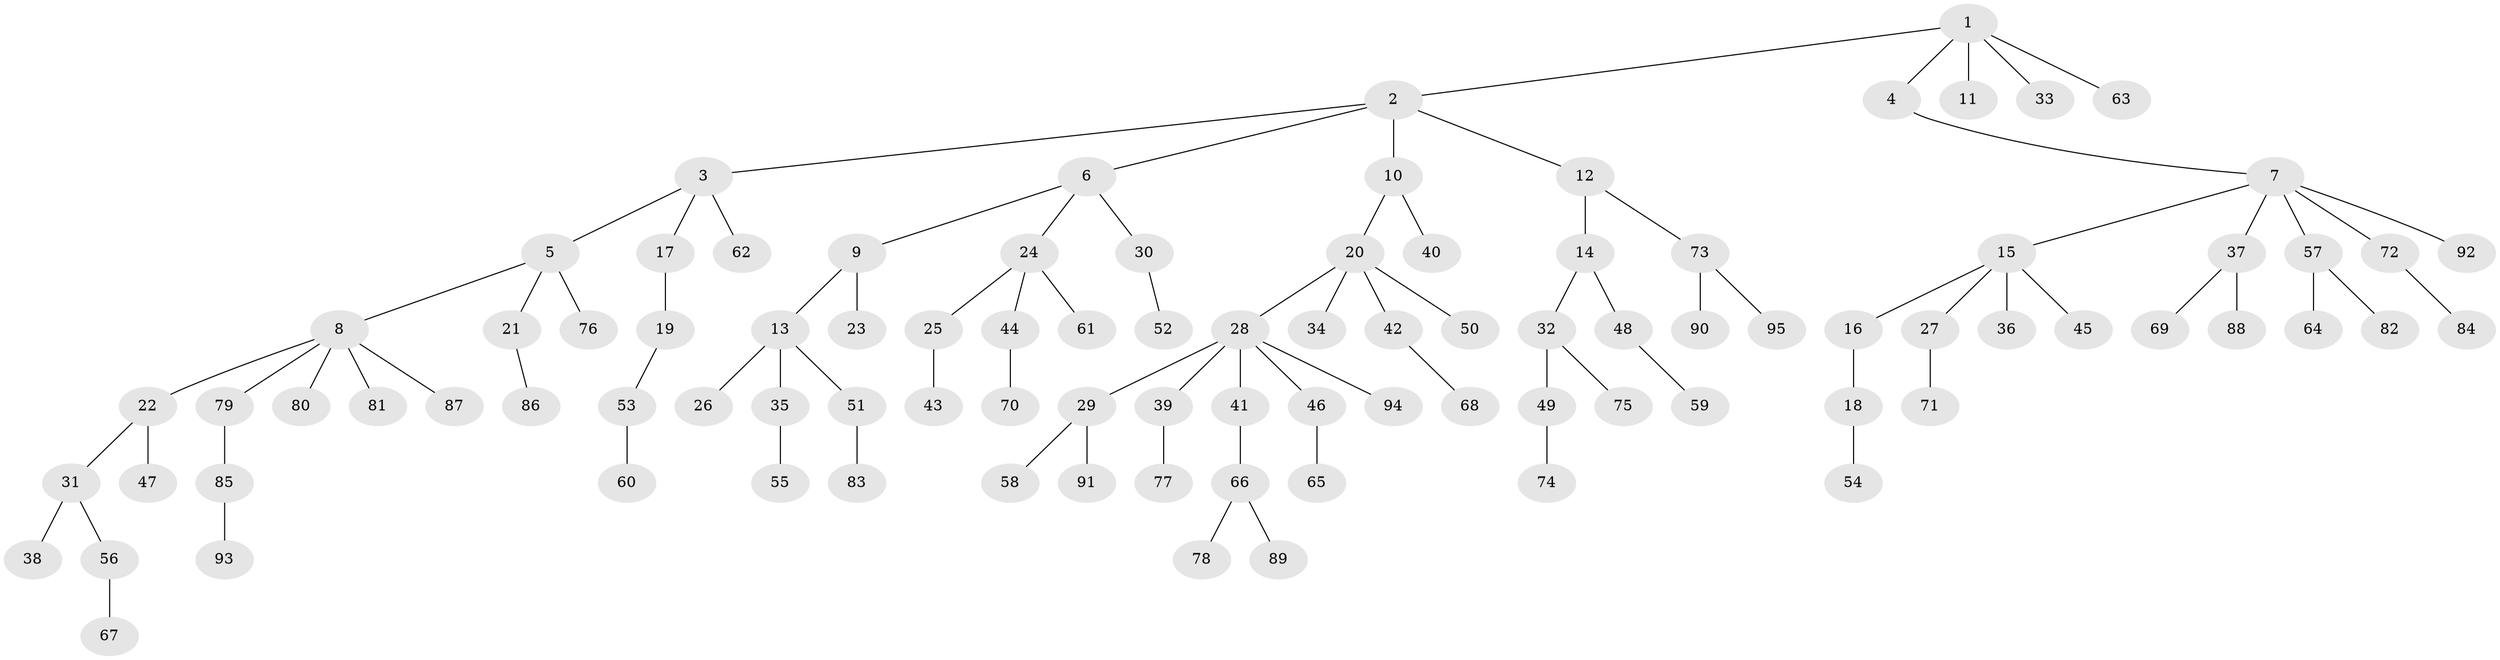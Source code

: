 // coarse degree distribution, {5: 0.07936507936507936, 7: 0.015873015873015872, 3: 0.09523809523809523, 4: 0.015873015873015872, 6: 0.031746031746031744, 2: 0.15873015873015872, 1: 0.6031746031746031}
// Generated by graph-tools (version 1.1) at 2025/52/02/27/25 19:52:12]
// undirected, 95 vertices, 94 edges
graph export_dot {
graph [start="1"]
  node [color=gray90,style=filled];
  1;
  2;
  3;
  4;
  5;
  6;
  7;
  8;
  9;
  10;
  11;
  12;
  13;
  14;
  15;
  16;
  17;
  18;
  19;
  20;
  21;
  22;
  23;
  24;
  25;
  26;
  27;
  28;
  29;
  30;
  31;
  32;
  33;
  34;
  35;
  36;
  37;
  38;
  39;
  40;
  41;
  42;
  43;
  44;
  45;
  46;
  47;
  48;
  49;
  50;
  51;
  52;
  53;
  54;
  55;
  56;
  57;
  58;
  59;
  60;
  61;
  62;
  63;
  64;
  65;
  66;
  67;
  68;
  69;
  70;
  71;
  72;
  73;
  74;
  75;
  76;
  77;
  78;
  79;
  80;
  81;
  82;
  83;
  84;
  85;
  86;
  87;
  88;
  89;
  90;
  91;
  92;
  93;
  94;
  95;
  1 -- 2;
  1 -- 4;
  1 -- 11;
  1 -- 33;
  1 -- 63;
  2 -- 3;
  2 -- 6;
  2 -- 10;
  2 -- 12;
  3 -- 5;
  3 -- 17;
  3 -- 62;
  4 -- 7;
  5 -- 8;
  5 -- 21;
  5 -- 76;
  6 -- 9;
  6 -- 24;
  6 -- 30;
  7 -- 15;
  7 -- 37;
  7 -- 57;
  7 -- 72;
  7 -- 92;
  8 -- 22;
  8 -- 79;
  8 -- 80;
  8 -- 81;
  8 -- 87;
  9 -- 13;
  9 -- 23;
  10 -- 20;
  10 -- 40;
  12 -- 14;
  12 -- 73;
  13 -- 26;
  13 -- 35;
  13 -- 51;
  14 -- 32;
  14 -- 48;
  15 -- 16;
  15 -- 27;
  15 -- 36;
  15 -- 45;
  16 -- 18;
  17 -- 19;
  18 -- 54;
  19 -- 53;
  20 -- 28;
  20 -- 34;
  20 -- 42;
  20 -- 50;
  21 -- 86;
  22 -- 31;
  22 -- 47;
  24 -- 25;
  24 -- 44;
  24 -- 61;
  25 -- 43;
  27 -- 71;
  28 -- 29;
  28 -- 39;
  28 -- 41;
  28 -- 46;
  28 -- 94;
  29 -- 58;
  29 -- 91;
  30 -- 52;
  31 -- 38;
  31 -- 56;
  32 -- 49;
  32 -- 75;
  35 -- 55;
  37 -- 69;
  37 -- 88;
  39 -- 77;
  41 -- 66;
  42 -- 68;
  44 -- 70;
  46 -- 65;
  48 -- 59;
  49 -- 74;
  51 -- 83;
  53 -- 60;
  56 -- 67;
  57 -- 64;
  57 -- 82;
  66 -- 78;
  66 -- 89;
  72 -- 84;
  73 -- 90;
  73 -- 95;
  79 -- 85;
  85 -- 93;
}
